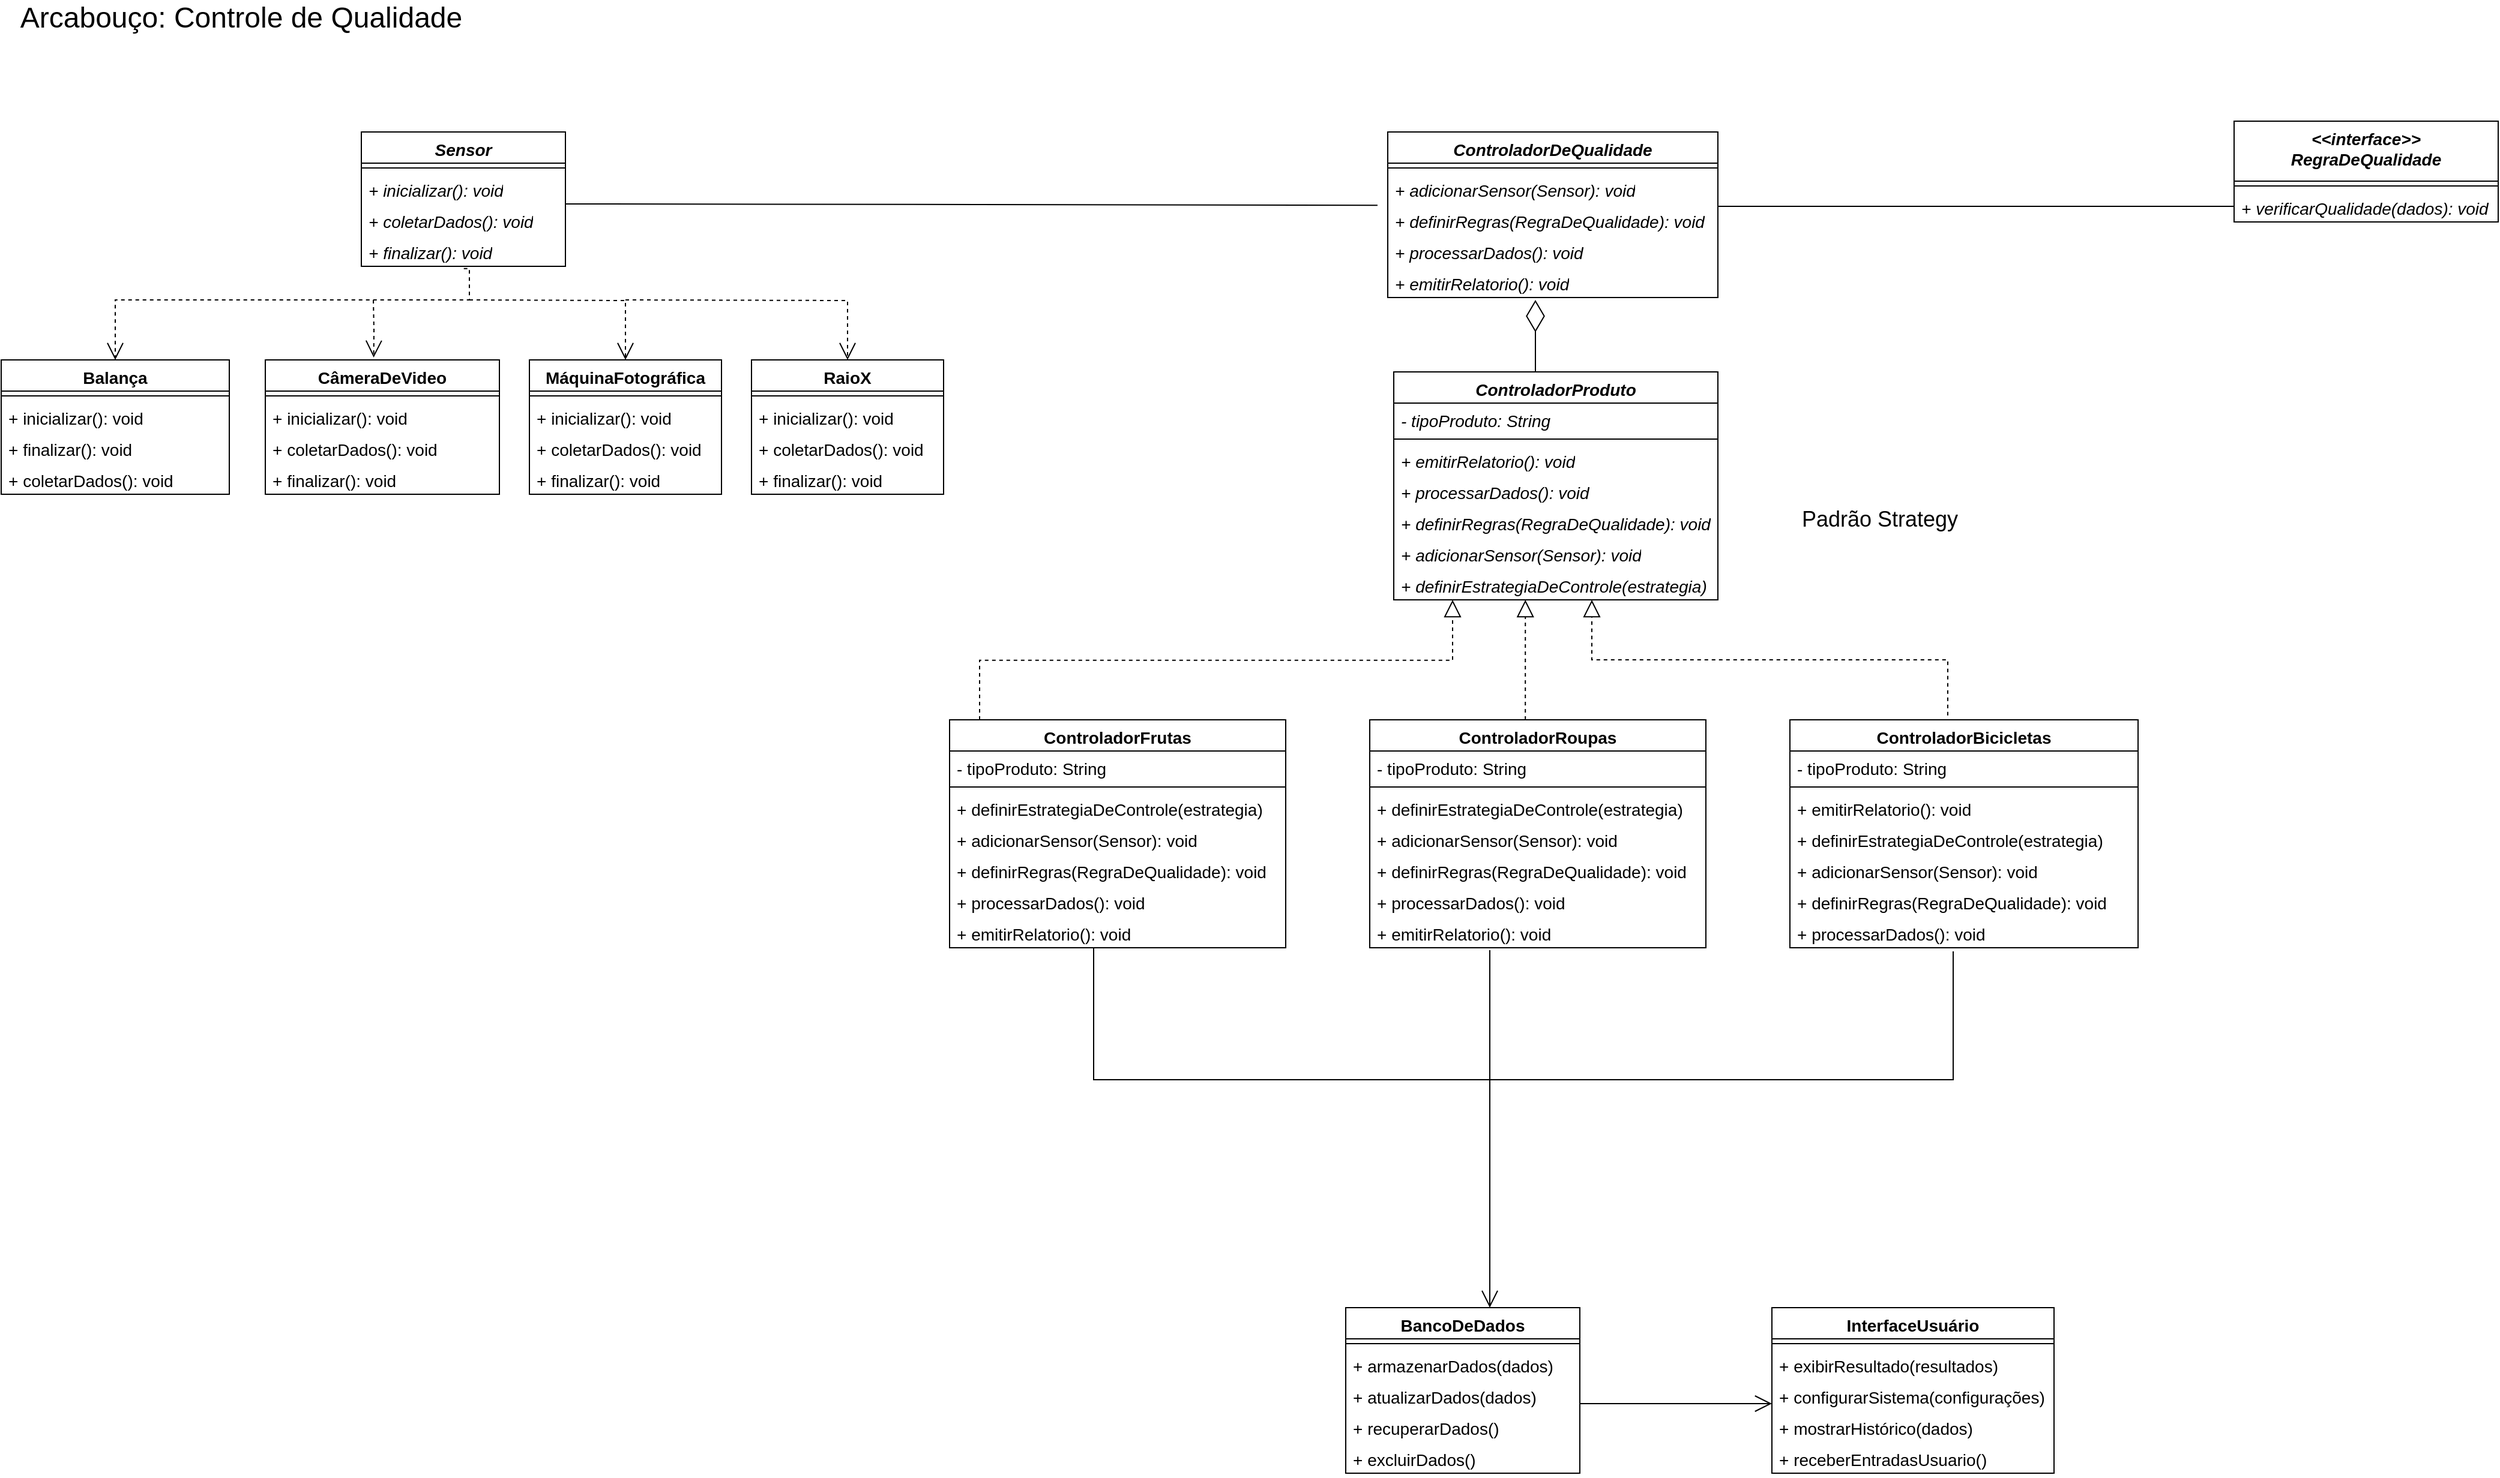 <mxfile version="22.1.9" type="github">
  <diagram name="Page-1" id="GB_4OeYxDUM6NTlbFD8Y">
    <mxGraphModel dx="4198" dy="2644" grid="1" gridSize="10" guides="1" tooltips="1" connect="1" arrows="1" fold="1" page="1" pageScale="1" pageWidth="850" pageHeight="1100" math="0" shadow="0">
      <root>
        <mxCell id="0" />
        <mxCell id="1" parent="0" />
        <mxCell id="6We_kyT9qWEWSvFF-9-q-4" value="&lt;font style=&quot;font-size: 14px;&quot;&gt;Balança&lt;/font&gt;" style="swimlane;fontStyle=1;align=center;verticalAlign=top;childLayout=stackLayout;horizontal=1;startSize=26;horizontalStack=0;resizeParent=1;resizeParentMax=0;resizeLast=0;collapsible=1;marginBottom=0;whiteSpace=wrap;html=1;" parent="1" vertex="1">
          <mxGeometry x="-60" y="10" width="190" height="112" as="geometry" />
        </mxCell>
        <mxCell id="6We_kyT9qWEWSvFF-9-q-6" value="" style="line;strokeWidth=1;fillColor=none;align=left;verticalAlign=middle;spacingTop=-1;spacingLeft=3;spacingRight=3;rotatable=0;labelPosition=right;points=[];portConstraint=eastwest;strokeColor=inherit;" parent="6We_kyT9qWEWSvFF-9-q-4" vertex="1">
          <mxGeometry y="26" width="190" height="8" as="geometry" />
        </mxCell>
        <mxCell id="q4IPxEvm5e1y_BdzbNts-47" value="&lt;span style=&quot;font-style: normal;&quot;&gt;&lt;font style=&quot;font-size: 14px;&quot;&gt;+ inicializar(): void&lt;/font&gt;&lt;/span&gt;" style="text;strokeColor=none;fillColor=none;align=left;verticalAlign=top;spacingLeft=4;spacingRight=4;overflow=hidden;rotatable=0;points=[[0,0.5],[1,0.5]];portConstraint=eastwest;whiteSpace=wrap;html=1;fontStyle=2" vertex="1" parent="6We_kyT9qWEWSvFF-9-q-4">
          <mxGeometry y="34" width="190" height="26" as="geometry" />
        </mxCell>
        <mxCell id="q4IPxEvm5e1y_BdzbNts-49" value="&lt;span style=&quot;font-style: normal;&quot;&gt;&lt;font style=&quot;font-size: 14px;&quot;&gt;+ finalizar(): void&lt;/font&gt;&lt;/span&gt;" style="text;strokeColor=none;fillColor=none;align=left;verticalAlign=top;spacingLeft=4;spacingRight=4;overflow=hidden;rotatable=0;points=[[0,0.5],[1,0.5]];portConstraint=eastwest;whiteSpace=wrap;html=1;fontStyle=2" vertex="1" parent="6We_kyT9qWEWSvFF-9-q-4">
          <mxGeometry y="60" width="190" height="26" as="geometry" />
        </mxCell>
        <mxCell id="q4IPxEvm5e1y_BdzbNts-48" value="&lt;span style=&quot;font-style: normal;&quot;&gt;&lt;font style=&quot;font-size: 14px;&quot;&gt;+ coletarDados(): void&lt;/font&gt;&lt;/span&gt;" style="text;strokeColor=none;fillColor=none;align=left;verticalAlign=top;spacingLeft=4;spacingRight=4;overflow=hidden;rotatable=0;points=[[0,0.5],[1,0.5]];portConstraint=eastwest;whiteSpace=wrap;html=1;fontStyle=2" vertex="1" parent="6We_kyT9qWEWSvFF-9-q-4">
          <mxGeometry y="86" width="190" height="26" as="geometry" />
        </mxCell>
        <mxCell id="6We_kyT9qWEWSvFF-9-q-8" value="&lt;font style=&quot;font-size: 14px;&quot;&gt;CâmeraDeVideo&lt;/font&gt;" style="swimlane;fontStyle=1;align=center;verticalAlign=top;childLayout=stackLayout;horizontal=1;startSize=26;horizontalStack=0;resizeParent=1;resizeParentMax=0;resizeLast=0;collapsible=1;marginBottom=0;whiteSpace=wrap;html=1;" parent="1" vertex="1">
          <mxGeometry x="160" y="10" width="195" height="112" as="geometry">
            <mxRectangle x="160" y="10" width="150" height="30" as="alternateBounds" />
          </mxGeometry>
        </mxCell>
        <mxCell id="6We_kyT9qWEWSvFF-9-q-10" value="" style="line;strokeWidth=1;fillColor=none;align=left;verticalAlign=middle;spacingTop=-1;spacingLeft=3;spacingRight=3;rotatable=0;labelPosition=right;points=[];portConstraint=eastwest;strokeColor=inherit;" parent="6We_kyT9qWEWSvFF-9-q-8" vertex="1">
          <mxGeometry y="26" width="195" height="8" as="geometry" />
        </mxCell>
        <mxCell id="q4IPxEvm5e1y_BdzbNts-50" value="&lt;span style=&quot;font-style: normal;&quot;&gt;&lt;font style=&quot;font-size: 14px;&quot;&gt;+ inicializar(): void&lt;/font&gt;&lt;/span&gt;" style="text;strokeColor=none;fillColor=none;align=left;verticalAlign=top;spacingLeft=4;spacingRight=4;overflow=hidden;rotatable=0;points=[[0,0.5],[1,0.5]];portConstraint=eastwest;whiteSpace=wrap;html=1;fontStyle=2" vertex="1" parent="6We_kyT9qWEWSvFF-9-q-8">
          <mxGeometry y="34" width="195" height="26" as="geometry" />
        </mxCell>
        <mxCell id="q4IPxEvm5e1y_BdzbNts-52" value="&lt;span style=&quot;font-style: normal;&quot;&gt;&lt;font style=&quot;font-size: 14px;&quot;&gt;+ coletarDados(): void&lt;/font&gt;&lt;/span&gt;" style="text;strokeColor=none;fillColor=none;align=left;verticalAlign=top;spacingLeft=4;spacingRight=4;overflow=hidden;rotatable=0;points=[[0,0.5],[1,0.5]];portConstraint=eastwest;whiteSpace=wrap;html=1;fontStyle=2" vertex="1" parent="6We_kyT9qWEWSvFF-9-q-8">
          <mxGeometry y="60" width="195" height="26" as="geometry" />
        </mxCell>
        <mxCell id="q4IPxEvm5e1y_BdzbNts-51" value="&lt;span style=&quot;font-style: normal;&quot;&gt;&lt;font style=&quot;font-size: 14px;&quot;&gt;+ finalizar(): void&lt;/font&gt;&lt;/span&gt;" style="text;strokeColor=none;fillColor=none;align=left;verticalAlign=top;spacingLeft=4;spacingRight=4;overflow=hidden;rotatable=0;points=[[0,0.5],[1,0.5]];portConstraint=eastwest;whiteSpace=wrap;html=1;fontStyle=2" vertex="1" parent="6We_kyT9qWEWSvFF-9-q-8">
          <mxGeometry y="86" width="195" height="26" as="geometry" />
        </mxCell>
        <mxCell id="6We_kyT9qWEWSvFF-9-q-12" value="&lt;font style=&quot;font-size: 14px;&quot;&gt;MáquinaFotográfica&lt;/font&gt;" style="swimlane;fontStyle=1;align=center;verticalAlign=top;childLayout=stackLayout;horizontal=1;startSize=26;horizontalStack=0;resizeParent=1;resizeParentMax=0;resizeLast=0;collapsible=1;marginBottom=0;whiteSpace=wrap;html=1;" parent="1" vertex="1">
          <mxGeometry x="380" y="10" width="160" height="112" as="geometry" />
        </mxCell>
        <mxCell id="6We_kyT9qWEWSvFF-9-q-14" value="" style="line;strokeWidth=1;fillColor=none;align=left;verticalAlign=middle;spacingTop=-1;spacingLeft=3;spacingRight=3;rotatable=0;labelPosition=right;points=[];portConstraint=eastwest;strokeColor=inherit;" parent="6We_kyT9qWEWSvFF-9-q-12" vertex="1">
          <mxGeometry y="26" width="160" height="8" as="geometry" />
        </mxCell>
        <mxCell id="q4IPxEvm5e1y_BdzbNts-53" value="&lt;span style=&quot;font-style: normal;&quot;&gt;&lt;font style=&quot;font-size: 14px;&quot;&gt;+ inicializar(): void&lt;/font&gt;&lt;/span&gt;" style="text;strokeColor=none;fillColor=none;align=left;verticalAlign=top;spacingLeft=4;spacingRight=4;overflow=hidden;rotatable=0;points=[[0,0.5],[1,0.5]];portConstraint=eastwest;whiteSpace=wrap;html=1;fontStyle=2" vertex="1" parent="6We_kyT9qWEWSvFF-9-q-12">
          <mxGeometry y="34" width="160" height="26" as="geometry" />
        </mxCell>
        <mxCell id="q4IPxEvm5e1y_BdzbNts-55" value="&lt;span style=&quot;font-style: normal;&quot;&gt;&lt;font style=&quot;font-size: 14px;&quot;&gt;+ coletarDados(): void&lt;/font&gt;&lt;/span&gt;" style="text;strokeColor=none;fillColor=none;align=left;verticalAlign=top;spacingLeft=4;spacingRight=4;overflow=hidden;rotatable=0;points=[[0,0.5],[1,0.5]];portConstraint=eastwest;whiteSpace=wrap;html=1;fontStyle=2" vertex="1" parent="6We_kyT9qWEWSvFF-9-q-12">
          <mxGeometry y="60" width="160" height="26" as="geometry" />
        </mxCell>
        <mxCell id="q4IPxEvm5e1y_BdzbNts-54" value="&lt;span style=&quot;font-style: normal;&quot;&gt;&lt;font style=&quot;font-size: 14px;&quot;&gt;+ finalizar(): void&lt;/font&gt;&lt;/span&gt;" style="text;strokeColor=none;fillColor=none;align=left;verticalAlign=top;spacingLeft=4;spacingRight=4;overflow=hidden;rotatable=0;points=[[0,0.5],[1,0.5]];portConstraint=eastwest;whiteSpace=wrap;html=1;fontStyle=2" vertex="1" parent="6We_kyT9qWEWSvFF-9-q-12">
          <mxGeometry y="86" width="160" height="26" as="geometry" />
        </mxCell>
        <mxCell id="6We_kyT9qWEWSvFF-9-q-16" value="&lt;font style=&quot;font-size: 14px;&quot;&gt;RaioX&lt;/font&gt;" style="swimlane;fontStyle=1;align=center;verticalAlign=top;childLayout=stackLayout;horizontal=1;startSize=26;horizontalStack=0;resizeParent=1;resizeParentMax=0;resizeLast=0;collapsible=1;marginBottom=0;whiteSpace=wrap;html=1;" parent="1" vertex="1">
          <mxGeometry x="565" y="10" width="160" height="112" as="geometry" />
        </mxCell>
        <mxCell id="6We_kyT9qWEWSvFF-9-q-18" value="" style="line;strokeWidth=1;fillColor=none;align=left;verticalAlign=middle;spacingTop=-1;spacingLeft=3;spacingRight=3;rotatable=0;labelPosition=right;points=[];portConstraint=eastwest;strokeColor=inherit;" parent="6We_kyT9qWEWSvFF-9-q-16" vertex="1">
          <mxGeometry y="26" width="160" height="8" as="geometry" />
        </mxCell>
        <mxCell id="q4IPxEvm5e1y_BdzbNts-59" value="&lt;span style=&quot;font-style: normal;&quot;&gt;&lt;font style=&quot;font-size: 14px;&quot;&gt;+ inicializar(): void&lt;/font&gt;&lt;/span&gt;" style="text;strokeColor=none;fillColor=none;align=left;verticalAlign=top;spacingLeft=4;spacingRight=4;overflow=hidden;rotatable=0;points=[[0,0.5],[1,0.5]];portConstraint=eastwest;whiteSpace=wrap;html=1;fontStyle=2" vertex="1" parent="6We_kyT9qWEWSvFF-9-q-16">
          <mxGeometry y="34" width="160" height="26" as="geometry" />
        </mxCell>
        <mxCell id="q4IPxEvm5e1y_BdzbNts-61" value="&lt;span style=&quot;font-style: normal;&quot;&gt;&lt;font style=&quot;font-size: 14px;&quot;&gt;+ coletarDados(): void&lt;/font&gt;&lt;/span&gt;" style="text;strokeColor=none;fillColor=none;align=left;verticalAlign=top;spacingLeft=4;spacingRight=4;overflow=hidden;rotatable=0;points=[[0,0.5],[1,0.5]];portConstraint=eastwest;whiteSpace=wrap;html=1;fontStyle=2" vertex="1" parent="6We_kyT9qWEWSvFF-9-q-16">
          <mxGeometry y="60" width="160" height="26" as="geometry" />
        </mxCell>
        <mxCell id="q4IPxEvm5e1y_BdzbNts-60" value="&lt;span style=&quot;font-style: normal;&quot;&gt;&lt;font style=&quot;font-size: 14px;&quot;&gt;+ finalizar(): void&lt;/font&gt;&lt;/span&gt;" style="text;strokeColor=none;fillColor=none;align=left;verticalAlign=top;spacingLeft=4;spacingRight=4;overflow=hidden;rotatable=0;points=[[0,0.5],[1,0.5]];portConstraint=eastwest;whiteSpace=wrap;html=1;fontStyle=2" vertex="1" parent="6We_kyT9qWEWSvFF-9-q-16">
          <mxGeometry y="86" width="160" height="26" as="geometry" />
        </mxCell>
        <mxCell id="6We_kyT9qWEWSvFF-9-q-20" value="&lt;font style=&quot;font-size: 14px;&quot;&gt;ControladorFrutas&lt;/font&gt;" style="swimlane;fontStyle=1;align=center;verticalAlign=top;childLayout=stackLayout;horizontal=1;startSize=26;horizontalStack=0;resizeParent=1;resizeParentMax=0;resizeLast=0;collapsible=1;marginBottom=0;whiteSpace=wrap;html=1;" parent="1" vertex="1">
          <mxGeometry x="730" y="310" width="280" height="190" as="geometry" />
        </mxCell>
        <mxCell id="q4IPxEvm5e1y_BdzbNts-28" value="&lt;font style=&quot;font-size: 14px;&quot;&gt;- tipoProduto: String&lt;/font&gt;" style="text;strokeColor=none;fillColor=none;align=left;verticalAlign=top;spacingLeft=4;spacingRight=4;overflow=hidden;rotatable=0;points=[[0,0.5],[1,0.5]];portConstraint=eastwest;whiteSpace=wrap;html=1;" vertex="1" parent="6We_kyT9qWEWSvFF-9-q-20">
          <mxGeometry y="26" width="280" height="26" as="geometry" />
        </mxCell>
        <mxCell id="6We_kyT9qWEWSvFF-9-q-22" value="" style="line;strokeWidth=1;fillColor=none;align=left;verticalAlign=middle;spacingTop=-1;spacingLeft=3;spacingRight=3;rotatable=0;labelPosition=right;points=[];portConstraint=eastwest;strokeColor=inherit;" parent="6We_kyT9qWEWSvFF-9-q-20" vertex="1">
          <mxGeometry y="52" width="280" height="8" as="geometry" />
        </mxCell>
        <mxCell id="q4IPxEvm5e1y_BdzbNts-82" value="&lt;font style=&quot;font-size: 14px;&quot;&gt;+ definirEstrategiaDeControle(estrategia)&lt;/font&gt;" style="text;strokeColor=none;fillColor=none;align=left;verticalAlign=top;spacingLeft=4;spacingRight=4;overflow=hidden;rotatable=0;points=[[0,0.5],[1,0.5]];portConstraint=eastwest;whiteSpace=wrap;html=1;" vertex="1" parent="6We_kyT9qWEWSvFF-9-q-20">
          <mxGeometry y="60" width="280" height="26" as="geometry" />
        </mxCell>
        <mxCell id="q4IPxEvm5e1y_BdzbNts-81" value="&lt;font style=&quot;font-size: 14px;&quot;&gt;+ adicionarSensor(Sensor): void&lt;/font&gt;" style="text;strokeColor=none;fillColor=none;align=left;verticalAlign=top;spacingLeft=4;spacingRight=4;overflow=hidden;rotatable=0;points=[[0,0.5],[1,0.5]];portConstraint=eastwest;whiteSpace=wrap;html=1;" vertex="1" parent="6We_kyT9qWEWSvFF-9-q-20">
          <mxGeometry y="86" width="280" height="26" as="geometry" />
        </mxCell>
        <mxCell id="q4IPxEvm5e1y_BdzbNts-80" value="&lt;font style=&quot;font-size: 14px;&quot;&gt;+ definirRegras(RegraDeQualidade): void&lt;/font&gt;" style="text;strokeColor=none;fillColor=none;align=left;verticalAlign=top;spacingLeft=4;spacingRight=4;overflow=hidden;rotatable=0;points=[[0,0.5],[1,0.5]];portConstraint=eastwest;whiteSpace=wrap;html=1;" vertex="1" parent="6We_kyT9qWEWSvFF-9-q-20">
          <mxGeometry y="112" width="280" height="26" as="geometry" />
        </mxCell>
        <mxCell id="q4IPxEvm5e1y_BdzbNts-79" value="&lt;font style=&quot;font-size: 14px;&quot;&gt;+ processarDados(): void&lt;/font&gt;" style="text;strokeColor=none;fillColor=none;align=left;verticalAlign=top;spacingLeft=4;spacingRight=4;overflow=hidden;rotatable=0;points=[[0,0.5],[1,0.5]];portConstraint=eastwest;whiteSpace=wrap;html=1;" vertex="1" parent="6We_kyT9qWEWSvFF-9-q-20">
          <mxGeometry y="138" width="280" height="26" as="geometry" />
        </mxCell>
        <mxCell id="q4IPxEvm5e1y_BdzbNts-78" value="&lt;font style=&quot;font-size: 14px;&quot;&gt;+ emitirRelatorio(): void&lt;/font&gt;" style="text;strokeColor=none;fillColor=none;align=left;verticalAlign=top;spacingLeft=4;spacingRight=4;overflow=hidden;rotatable=0;points=[[0,0.5],[1,0.5]];portConstraint=eastwest;whiteSpace=wrap;html=1;" vertex="1" parent="6We_kyT9qWEWSvFF-9-q-20">
          <mxGeometry y="164" width="280" height="26" as="geometry" />
        </mxCell>
        <mxCell id="6We_kyT9qWEWSvFF-9-q-24" value="&lt;font style=&quot;font-size: 14px;&quot;&gt;ControladorRoupas&lt;/font&gt;" style="swimlane;fontStyle=1;align=center;verticalAlign=top;childLayout=stackLayout;horizontal=1;startSize=26;horizontalStack=0;resizeParent=1;resizeParentMax=0;resizeLast=0;collapsible=1;marginBottom=0;whiteSpace=wrap;html=1;" parent="1" vertex="1">
          <mxGeometry x="1080" y="310" width="280" height="190" as="geometry" />
        </mxCell>
        <mxCell id="q4IPxEvm5e1y_BdzbNts-29" value="&lt;font style=&quot;font-size: 14px;&quot;&gt;- tipoProduto: String&lt;/font&gt;" style="text;strokeColor=none;fillColor=none;align=left;verticalAlign=top;spacingLeft=4;spacingRight=4;overflow=hidden;rotatable=0;points=[[0,0.5],[1,0.5]];portConstraint=eastwest;whiteSpace=wrap;html=1;" vertex="1" parent="6We_kyT9qWEWSvFF-9-q-24">
          <mxGeometry y="26" width="280" height="26" as="geometry" />
        </mxCell>
        <mxCell id="6We_kyT9qWEWSvFF-9-q-26" value="" style="line;strokeWidth=1;fillColor=none;align=left;verticalAlign=middle;spacingTop=-1;spacingLeft=3;spacingRight=3;rotatable=0;labelPosition=right;points=[];portConstraint=eastwest;strokeColor=inherit;" parent="6We_kyT9qWEWSvFF-9-q-24" vertex="1">
          <mxGeometry y="52" width="280" height="8" as="geometry" />
        </mxCell>
        <mxCell id="q4IPxEvm5e1y_BdzbNts-87" value="&lt;font style=&quot;font-size: 14px;&quot;&gt;+ definirEstrategiaDeControle(estrategia)&lt;/font&gt;" style="text;strokeColor=none;fillColor=none;align=left;verticalAlign=top;spacingLeft=4;spacingRight=4;overflow=hidden;rotatable=0;points=[[0,0.5],[1,0.5]];portConstraint=eastwest;whiteSpace=wrap;html=1;" vertex="1" parent="6We_kyT9qWEWSvFF-9-q-24">
          <mxGeometry y="60" width="280" height="26" as="geometry" />
        </mxCell>
        <mxCell id="q4IPxEvm5e1y_BdzbNts-86" value="&lt;font style=&quot;font-size: 14px;&quot;&gt;+ adicionarSensor(Sensor): void&lt;/font&gt;" style="text;strokeColor=none;fillColor=none;align=left;verticalAlign=top;spacingLeft=4;spacingRight=4;overflow=hidden;rotatable=0;points=[[0,0.5],[1,0.5]];portConstraint=eastwest;whiteSpace=wrap;html=1;" vertex="1" parent="6We_kyT9qWEWSvFF-9-q-24">
          <mxGeometry y="86" width="280" height="26" as="geometry" />
        </mxCell>
        <mxCell id="q4IPxEvm5e1y_BdzbNts-85" value="&lt;font style=&quot;font-size: 14px;&quot;&gt;+ definirRegras(RegraDeQualidade): void&lt;/font&gt;" style="text;strokeColor=none;fillColor=none;align=left;verticalAlign=top;spacingLeft=4;spacingRight=4;overflow=hidden;rotatable=0;points=[[0,0.5],[1,0.5]];portConstraint=eastwest;whiteSpace=wrap;html=1;" vertex="1" parent="6We_kyT9qWEWSvFF-9-q-24">
          <mxGeometry y="112" width="280" height="26" as="geometry" />
        </mxCell>
        <mxCell id="q4IPxEvm5e1y_BdzbNts-84" value="&lt;font style=&quot;font-size: 14px;&quot;&gt;+ processarDados(): void&lt;/font&gt;" style="text;strokeColor=none;fillColor=none;align=left;verticalAlign=top;spacingLeft=4;spacingRight=4;overflow=hidden;rotatable=0;points=[[0,0.5],[1,0.5]];portConstraint=eastwest;whiteSpace=wrap;html=1;" vertex="1" parent="6We_kyT9qWEWSvFF-9-q-24">
          <mxGeometry y="138" width="280" height="26" as="geometry" />
        </mxCell>
        <mxCell id="q4IPxEvm5e1y_BdzbNts-83" value="&lt;font style=&quot;font-size: 14px;&quot;&gt;+ emitirRelatorio(): void&lt;/font&gt;" style="text;strokeColor=none;fillColor=none;align=left;verticalAlign=top;spacingLeft=4;spacingRight=4;overflow=hidden;rotatable=0;points=[[0,0.5],[1,0.5]];portConstraint=eastwest;whiteSpace=wrap;html=1;" vertex="1" parent="6We_kyT9qWEWSvFF-9-q-24">
          <mxGeometry y="164" width="280" height="26" as="geometry" />
        </mxCell>
        <mxCell id="6We_kyT9qWEWSvFF-9-q-28" value="&lt;font style=&quot;font-size: 14px;&quot;&gt;ControladorBicicletas&lt;/font&gt;" style="swimlane;fontStyle=1;align=center;verticalAlign=top;childLayout=stackLayout;horizontal=1;startSize=26;horizontalStack=0;resizeParent=1;resizeParentMax=0;resizeLast=0;collapsible=1;marginBottom=0;whiteSpace=wrap;html=1;" parent="1" vertex="1">
          <mxGeometry x="1430" y="310" width="290" height="190" as="geometry" />
        </mxCell>
        <mxCell id="q4IPxEvm5e1y_BdzbNts-30" value="&lt;font style=&quot;font-size: 14px;&quot;&gt;- tipoProduto: String&lt;/font&gt;" style="text;strokeColor=none;fillColor=none;align=left;verticalAlign=top;spacingLeft=4;spacingRight=4;overflow=hidden;rotatable=0;points=[[0,0.5],[1,0.5]];portConstraint=eastwest;whiteSpace=wrap;html=1;" vertex="1" parent="6We_kyT9qWEWSvFF-9-q-28">
          <mxGeometry y="26" width="290" height="26" as="geometry" />
        </mxCell>
        <mxCell id="6We_kyT9qWEWSvFF-9-q-30" value="" style="line;strokeWidth=1;fillColor=none;align=left;verticalAlign=middle;spacingTop=-1;spacingLeft=3;spacingRight=3;rotatable=0;labelPosition=right;points=[];portConstraint=eastwest;strokeColor=inherit;" parent="6We_kyT9qWEWSvFF-9-q-28" vertex="1">
          <mxGeometry y="52" width="290" height="8" as="geometry" />
        </mxCell>
        <mxCell id="q4IPxEvm5e1y_BdzbNts-88" value="&lt;font style=&quot;font-size: 14px;&quot;&gt;+ emitirRelatorio(): void&lt;/font&gt;" style="text;strokeColor=none;fillColor=none;align=left;verticalAlign=top;spacingLeft=4;spacingRight=4;overflow=hidden;rotatable=0;points=[[0,0.5],[1,0.5]];portConstraint=eastwest;whiteSpace=wrap;html=1;" vertex="1" parent="6We_kyT9qWEWSvFF-9-q-28">
          <mxGeometry y="60" width="290" height="26" as="geometry" />
        </mxCell>
        <mxCell id="q4IPxEvm5e1y_BdzbNts-92" value="&lt;font style=&quot;font-size: 14px;&quot;&gt;+ definirEstrategiaDeControle(estrategia)&lt;/font&gt;" style="text;strokeColor=none;fillColor=none;align=left;verticalAlign=top;spacingLeft=4;spacingRight=4;overflow=hidden;rotatable=0;points=[[0,0.5],[1,0.5]];portConstraint=eastwest;whiteSpace=wrap;html=1;" vertex="1" parent="6We_kyT9qWEWSvFF-9-q-28">
          <mxGeometry y="86" width="290" height="26" as="geometry" />
        </mxCell>
        <mxCell id="q4IPxEvm5e1y_BdzbNts-91" value="&lt;font style=&quot;font-size: 14px;&quot;&gt;+ adicionarSensor(Sensor): void&lt;/font&gt;" style="text;strokeColor=none;fillColor=none;align=left;verticalAlign=top;spacingLeft=4;spacingRight=4;overflow=hidden;rotatable=0;points=[[0,0.5],[1,0.5]];portConstraint=eastwest;whiteSpace=wrap;html=1;" vertex="1" parent="6We_kyT9qWEWSvFF-9-q-28">
          <mxGeometry y="112" width="290" height="26" as="geometry" />
        </mxCell>
        <mxCell id="q4IPxEvm5e1y_BdzbNts-90" value="&lt;font style=&quot;font-size: 14px;&quot;&gt;+ definirRegras(RegraDeQualidade): void&lt;/font&gt;" style="text;strokeColor=none;fillColor=none;align=left;verticalAlign=top;spacingLeft=4;spacingRight=4;overflow=hidden;rotatable=0;points=[[0,0.5],[1,0.5]];portConstraint=eastwest;whiteSpace=wrap;html=1;" vertex="1" parent="6We_kyT9qWEWSvFF-9-q-28">
          <mxGeometry y="138" width="290" height="26" as="geometry" />
        </mxCell>
        <mxCell id="q4IPxEvm5e1y_BdzbNts-89" value="&lt;font style=&quot;font-size: 14px;&quot;&gt;+ processarDados(): void&lt;/font&gt;" style="text;strokeColor=none;fillColor=none;align=left;verticalAlign=top;spacingLeft=4;spacingRight=4;overflow=hidden;rotatable=0;points=[[0,0.5],[1,0.5]];portConstraint=eastwest;whiteSpace=wrap;html=1;" vertex="1" parent="6We_kyT9qWEWSvFF-9-q-28">
          <mxGeometry y="164" width="290" height="26" as="geometry" />
        </mxCell>
        <mxCell id="q4IPxEvm5e1y_BdzbNts-1" value="&lt;i&gt;&lt;font style=&quot;font-size: 14px;&quot;&gt;ControladorProduto&lt;/font&gt;&lt;/i&gt;" style="swimlane;fontStyle=1;align=center;verticalAlign=top;childLayout=stackLayout;horizontal=1;startSize=26;horizontalStack=0;resizeParent=1;resizeParentMax=0;resizeLast=0;collapsible=1;marginBottom=0;whiteSpace=wrap;html=1;" vertex="1" parent="1">
          <mxGeometry x="1100" y="20" width="270" height="190" as="geometry" />
        </mxCell>
        <mxCell id="q4IPxEvm5e1y_BdzbNts-77" value="&lt;i&gt;&lt;font style=&quot;font-size: 14px;&quot;&gt;- tipoProduto: String&lt;/font&gt;&lt;/i&gt;" style="text;strokeColor=none;fillColor=none;align=left;verticalAlign=top;spacingLeft=4;spacingRight=4;overflow=hidden;rotatable=0;points=[[0,0.5],[1,0.5]];portConstraint=eastwest;whiteSpace=wrap;html=1;" vertex="1" parent="q4IPxEvm5e1y_BdzbNts-1">
          <mxGeometry y="26" width="270" height="26" as="geometry" />
        </mxCell>
        <mxCell id="q4IPxEvm5e1y_BdzbNts-3" value="" style="line;strokeWidth=1;fillColor=none;align=left;verticalAlign=middle;spacingTop=-1;spacingLeft=3;spacingRight=3;rotatable=0;labelPosition=right;points=[];portConstraint=eastwest;strokeColor=inherit;" vertex="1" parent="q4IPxEvm5e1y_BdzbNts-1">
          <mxGeometry y="52" width="270" height="8" as="geometry" />
        </mxCell>
        <mxCell id="q4IPxEvm5e1y_BdzbNts-76" value="&lt;i&gt;&lt;font style=&quot;font-size: 14px;&quot;&gt;+ emitirRelatorio(): void&lt;/font&gt;&lt;/i&gt;" style="text;strokeColor=none;fillColor=none;align=left;verticalAlign=top;spacingLeft=4;spacingRight=4;overflow=hidden;rotatable=0;points=[[0,0.5],[1,0.5]];portConstraint=eastwest;whiteSpace=wrap;html=1;" vertex="1" parent="q4IPxEvm5e1y_BdzbNts-1">
          <mxGeometry y="60" width="270" height="26" as="geometry" />
        </mxCell>
        <mxCell id="q4IPxEvm5e1y_BdzbNts-75" value="&lt;i&gt;&lt;font style=&quot;font-size: 14px;&quot;&gt;+ processarDados(): void&lt;/font&gt;&lt;/i&gt;" style="text;strokeColor=none;fillColor=none;align=left;verticalAlign=top;spacingLeft=4;spacingRight=4;overflow=hidden;rotatable=0;points=[[0,0.5],[1,0.5]];portConstraint=eastwest;whiteSpace=wrap;html=1;" vertex="1" parent="q4IPxEvm5e1y_BdzbNts-1">
          <mxGeometry y="86" width="270" height="26" as="geometry" />
        </mxCell>
        <mxCell id="q4IPxEvm5e1y_BdzbNts-74" value="&lt;i&gt;&lt;font style=&quot;font-size: 14px;&quot;&gt;+ definirRegras(RegraDeQualidade): void&lt;/font&gt;&lt;/i&gt;" style="text;strokeColor=none;fillColor=none;align=left;verticalAlign=top;spacingLeft=4;spacingRight=4;overflow=hidden;rotatable=0;points=[[0,0.5],[1,0.5]];portConstraint=eastwest;whiteSpace=wrap;html=1;" vertex="1" parent="q4IPxEvm5e1y_BdzbNts-1">
          <mxGeometry y="112" width="270" height="26" as="geometry" />
        </mxCell>
        <mxCell id="q4IPxEvm5e1y_BdzbNts-73" value="&lt;i&gt;&lt;font style=&quot;font-size: 14px;&quot;&gt;+ adicionarSensor(Sensor): void&lt;/font&gt;&lt;/i&gt;" style="text;strokeColor=none;fillColor=none;align=left;verticalAlign=top;spacingLeft=4;spacingRight=4;overflow=hidden;rotatable=0;points=[[0,0.5],[1,0.5]];portConstraint=eastwest;whiteSpace=wrap;html=1;" vertex="1" parent="q4IPxEvm5e1y_BdzbNts-1">
          <mxGeometry y="138" width="270" height="26" as="geometry" />
        </mxCell>
        <mxCell id="q4IPxEvm5e1y_BdzbNts-4" value="&lt;i&gt;&lt;font style=&quot;font-size: 14px;&quot;&gt;+ definirEstrategiaDeControle(estrategia)&lt;/font&gt;&lt;/i&gt;" style="text;strokeColor=none;fillColor=none;align=left;verticalAlign=top;spacingLeft=4;spacingRight=4;overflow=hidden;rotatable=0;points=[[0,0.5],[1,0.5]];portConstraint=eastwest;whiteSpace=wrap;html=1;" vertex="1" parent="q4IPxEvm5e1y_BdzbNts-1">
          <mxGeometry y="164" width="270" height="26" as="geometry" />
        </mxCell>
        <mxCell id="q4IPxEvm5e1y_BdzbNts-5" value="&lt;font style=&quot;font-size: 14px;&quot;&gt;BancoDeDados&lt;/font&gt;" style="swimlane;fontStyle=1;align=center;verticalAlign=top;childLayout=stackLayout;horizontal=1;startSize=26;horizontalStack=0;resizeParent=1;resizeParentMax=0;resizeLast=0;collapsible=1;marginBottom=0;whiteSpace=wrap;html=1;" vertex="1" parent="1">
          <mxGeometry x="1060" y="800" width="195" height="138" as="geometry" />
        </mxCell>
        <mxCell id="q4IPxEvm5e1y_BdzbNts-7" value="" style="line;strokeWidth=1;fillColor=none;align=left;verticalAlign=middle;spacingTop=-1;spacingLeft=3;spacingRight=3;rotatable=0;labelPosition=right;points=[];portConstraint=eastwest;strokeColor=inherit;" vertex="1" parent="q4IPxEvm5e1y_BdzbNts-5">
          <mxGeometry y="26" width="195" height="8" as="geometry" />
        </mxCell>
        <mxCell id="q4IPxEvm5e1y_BdzbNts-8" value="&lt;font style=&quot;font-size: 14px;&quot;&gt;+ armazenarDados(dados)&lt;/font&gt;" style="text;strokeColor=none;fillColor=none;align=left;verticalAlign=top;spacingLeft=4;spacingRight=4;overflow=hidden;rotatable=0;points=[[0,0.5],[1,0.5]];portConstraint=eastwest;whiteSpace=wrap;html=1;" vertex="1" parent="q4IPxEvm5e1y_BdzbNts-5">
          <mxGeometry y="34" width="195" height="26" as="geometry" />
        </mxCell>
        <mxCell id="q4IPxEvm5e1y_BdzbNts-117" value="&lt;font style=&quot;font-size: 14px;&quot;&gt;+ atualizarDados(dados)&lt;/font&gt;" style="text;strokeColor=none;fillColor=none;align=left;verticalAlign=top;spacingLeft=4;spacingRight=4;overflow=hidden;rotatable=0;points=[[0,0.5],[1,0.5]];portConstraint=eastwest;whiteSpace=wrap;html=1;" vertex="1" parent="q4IPxEvm5e1y_BdzbNts-5">
          <mxGeometry y="60" width="195" height="26" as="geometry" />
        </mxCell>
        <mxCell id="q4IPxEvm5e1y_BdzbNts-115" value="&lt;font style=&quot;font-size: 14px;&quot;&gt;+ recuperarDados()&lt;/font&gt;" style="text;strokeColor=none;fillColor=none;align=left;verticalAlign=top;spacingLeft=4;spacingRight=4;overflow=hidden;rotatable=0;points=[[0,0.5],[1,0.5]];portConstraint=eastwest;whiteSpace=wrap;html=1;" vertex="1" parent="q4IPxEvm5e1y_BdzbNts-5">
          <mxGeometry y="86" width="195" height="26" as="geometry" />
        </mxCell>
        <mxCell id="q4IPxEvm5e1y_BdzbNts-118" value="&lt;font style=&quot;font-size: 14px;&quot;&gt;+ excluirDados()&lt;/font&gt;" style="text;strokeColor=none;fillColor=none;align=left;verticalAlign=top;spacingLeft=4;spacingRight=4;overflow=hidden;rotatable=0;points=[[0,0.5],[1,0.5]];portConstraint=eastwest;whiteSpace=wrap;html=1;" vertex="1" parent="q4IPxEvm5e1y_BdzbNts-5">
          <mxGeometry y="112" width="195" height="26" as="geometry" />
        </mxCell>
        <mxCell id="q4IPxEvm5e1y_BdzbNts-37" value="&lt;font style=&quot;font-size: 14px;&quot;&gt;InterfaceUsuário&lt;/font&gt;" style="swimlane;fontStyle=1;align=center;verticalAlign=top;childLayout=stackLayout;horizontal=1;startSize=26;horizontalStack=0;resizeParent=1;resizeParentMax=0;resizeLast=0;collapsible=1;marginBottom=0;whiteSpace=wrap;html=1;" vertex="1" parent="1">
          <mxGeometry x="1415" y="800" width="235" height="138" as="geometry" />
        </mxCell>
        <mxCell id="q4IPxEvm5e1y_BdzbNts-39" value="" style="line;strokeWidth=1;fillColor=none;align=left;verticalAlign=middle;spacingTop=-1;spacingLeft=3;spacingRight=3;rotatable=0;labelPosition=right;points=[];portConstraint=eastwest;strokeColor=inherit;" vertex="1" parent="q4IPxEvm5e1y_BdzbNts-37">
          <mxGeometry y="26" width="235" height="8" as="geometry" />
        </mxCell>
        <mxCell id="q4IPxEvm5e1y_BdzbNts-40" value="&lt;font style=&quot;font-size: 14px;&quot;&gt;+ exibirResultado(resultados)&lt;/font&gt;" style="text;strokeColor=none;fillColor=none;align=left;verticalAlign=top;spacingLeft=4;spacingRight=4;overflow=hidden;rotatable=0;points=[[0,0.5],[1,0.5]];portConstraint=eastwest;whiteSpace=wrap;html=1;" vertex="1" parent="q4IPxEvm5e1y_BdzbNts-37">
          <mxGeometry y="34" width="235" height="26" as="geometry" />
        </mxCell>
        <mxCell id="q4IPxEvm5e1y_BdzbNts-116" value="&lt;font style=&quot;font-size: 14px;&quot;&gt;+ configurarSistema(configurações)&lt;/font&gt;" style="text;strokeColor=none;fillColor=none;align=left;verticalAlign=top;spacingLeft=4;spacingRight=4;overflow=hidden;rotatable=0;points=[[0,0.5],[1,0.5]];portConstraint=eastwest;whiteSpace=wrap;html=1;" vertex="1" parent="q4IPxEvm5e1y_BdzbNts-37">
          <mxGeometry y="60" width="235" height="26" as="geometry" />
        </mxCell>
        <mxCell id="q4IPxEvm5e1y_BdzbNts-119" value="&lt;font style=&quot;font-size: 14px;&quot;&gt;+ mostrarHistórico(dados)&lt;/font&gt;" style="text;strokeColor=none;fillColor=none;align=left;verticalAlign=top;spacingLeft=4;spacingRight=4;overflow=hidden;rotatable=0;points=[[0,0.5],[1,0.5]];portConstraint=eastwest;whiteSpace=wrap;html=1;" vertex="1" parent="q4IPxEvm5e1y_BdzbNts-37">
          <mxGeometry y="86" width="235" height="26" as="geometry" />
        </mxCell>
        <mxCell id="q4IPxEvm5e1y_BdzbNts-120" value="&lt;font style=&quot;font-size: 14px;&quot;&gt;+ receberEntradasUsuario()&lt;/font&gt;" style="text;strokeColor=none;fillColor=none;align=left;verticalAlign=top;spacingLeft=4;spacingRight=4;overflow=hidden;rotatable=0;points=[[0,0.5],[1,0.5]];portConstraint=eastwest;whiteSpace=wrap;html=1;" vertex="1" parent="q4IPxEvm5e1y_BdzbNts-37">
          <mxGeometry y="112" width="235" height="26" as="geometry" />
        </mxCell>
        <mxCell id="q4IPxEvm5e1y_BdzbNts-41" value="&lt;i&gt;&lt;font style=&quot;font-size: 14px;&quot;&gt;Sensor&lt;/font&gt;&lt;/i&gt;" style="swimlane;fontStyle=1;align=center;verticalAlign=top;childLayout=stackLayout;horizontal=1;startSize=26;horizontalStack=0;resizeParent=1;resizeParentMax=0;resizeLast=0;collapsible=1;marginBottom=0;whiteSpace=wrap;html=1;" vertex="1" parent="1">
          <mxGeometry x="240" y="-180" width="170" height="112" as="geometry" />
        </mxCell>
        <mxCell id="q4IPxEvm5e1y_BdzbNts-43" value="" style="line;strokeWidth=1;fillColor=none;align=left;verticalAlign=middle;spacingTop=-1;spacingLeft=3;spacingRight=3;rotatable=0;labelPosition=right;points=[];portConstraint=eastwest;strokeColor=inherit;" vertex="1" parent="q4IPxEvm5e1y_BdzbNts-41">
          <mxGeometry y="26" width="170" height="8" as="geometry" />
        </mxCell>
        <mxCell id="q4IPxEvm5e1y_BdzbNts-44" value="&lt;i&gt;&lt;font style=&quot;font-size: 14px;&quot;&gt;+ inicializar(): void&lt;/font&gt;&lt;/i&gt;" style="text;strokeColor=none;fillColor=none;align=left;verticalAlign=top;spacingLeft=4;spacingRight=4;overflow=hidden;rotatable=0;points=[[0,0.5],[1,0.5]];portConstraint=eastwest;whiteSpace=wrap;html=1;" vertex="1" parent="q4IPxEvm5e1y_BdzbNts-41">
          <mxGeometry y="34" width="170" height="26" as="geometry" />
        </mxCell>
        <mxCell id="q4IPxEvm5e1y_BdzbNts-45" value="&lt;i&gt;&lt;font style=&quot;font-size: 14px;&quot;&gt;+ coletarDados(): void&lt;/font&gt;&lt;/i&gt;" style="text;strokeColor=none;fillColor=none;align=left;verticalAlign=top;spacingLeft=4;spacingRight=4;overflow=hidden;rotatable=0;points=[[0,0.5],[1,0.5]];portConstraint=eastwest;whiteSpace=wrap;html=1;" vertex="1" parent="q4IPxEvm5e1y_BdzbNts-41">
          <mxGeometry y="60" width="170" height="26" as="geometry" />
        </mxCell>
        <mxCell id="q4IPxEvm5e1y_BdzbNts-46" value="&lt;i&gt;&lt;font style=&quot;font-size: 14px;&quot;&gt;+ finalizar(): void&lt;/font&gt;&lt;/i&gt;" style="text;strokeColor=none;fillColor=none;align=left;verticalAlign=top;spacingLeft=4;spacingRight=4;overflow=hidden;rotatable=0;points=[[0,0.5],[1,0.5]];portConstraint=eastwest;whiteSpace=wrap;html=1;" vertex="1" parent="q4IPxEvm5e1y_BdzbNts-41">
          <mxGeometry y="86" width="170" height="26" as="geometry" />
        </mxCell>
        <mxCell id="q4IPxEvm5e1y_BdzbNts-62" value="&lt;i&gt;&lt;font style=&quot;font-size: 14px;&quot;&gt;ControladorDeQualidade&lt;/font&gt;&lt;/i&gt;" style="swimlane;fontStyle=1;align=center;verticalAlign=top;childLayout=stackLayout;horizontal=1;startSize=26;horizontalStack=0;resizeParent=1;resizeParentMax=0;resizeLast=0;collapsible=1;marginBottom=0;whiteSpace=wrap;html=1;" vertex="1" parent="1">
          <mxGeometry x="1095" y="-180" width="275" height="138" as="geometry" />
        </mxCell>
        <mxCell id="q4IPxEvm5e1y_BdzbNts-64" value="" style="line;strokeWidth=1;fillColor=none;align=left;verticalAlign=middle;spacingTop=-1;spacingLeft=3;spacingRight=3;rotatable=0;labelPosition=right;points=[];portConstraint=eastwest;strokeColor=inherit;" vertex="1" parent="q4IPxEvm5e1y_BdzbNts-62">
          <mxGeometry y="26" width="275" height="8" as="geometry" />
        </mxCell>
        <mxCell id="q4IPxEvm5e1y_BdzbNts-65" value="&lt;i&gt;&lt;font style=&quot;font-size: 14px;&quot;&gt;+ adicionarSensor(Sensor): void&lt;/font&gt;&lt;/i&gt;" style="text;strokeColor=none;fillColor=none;align=left;verticalAlign=top;spacingLeft=4;spacingRight=4;overflow=hidden;rotatable=0;points=[[0,0.5],[1,0.5]];portConstraint=eastwest;whiteSpace=wrap;html=1;" vertex="1" parent="q4IPxEvm5e1y_BdzbNts-62">
          <mxGeometry y="34" width="275" height="26" as="geometry" />
        </mxCell>
        <mxCell id="q4IPxEvm5e1y_BdzbNts-66" value="&lt;i&gt;&lt;font style=&quot;font-size: 14px;&quot;&gt;+ definirRegras(RegraDeQualidade): void&lt;/font&gt;&lt;/i&gt;" style="text;strokeColor=none;fillColor=none;align=left;verticalAlign=top;spacingLeft=4;spacingRight=4;overflow=hidden;rotatable=0;points=[[0,0.5],[1,0.5]];portConstraint=eastwest;whiteSpace=wrap;html=1;" vertex="1" parent="q4IPxEvm5e1y_BdzbNts-62">
          <mxGeometry y="60" width="275" height="26" as="geometry" />
        </mxCell>
        <mxCell id="q4IPxEvm5e1y_BdzbNts-67" value="&lt;i&gt;&lt;font style=&quot;font-size: 14px;&quot;&gt;+ processarDados(): void&lt;/font&gt;&lt;/i&gt;" style="text;strokeColor=none;fillColor=none;align=left;verticalAlign=top;spacingLeft=4;spacingRight=4;overflow=hidden;rotatable=0;points=[[0,0.5],[1,0.5]];portConstraint=eastwest;whiteSpace=wrap;html=1;" vertex="1" parent="q4IPxEvm5e1y_BdzbNts-62">
          <mxGeometry y="86" width="275" height="26" as="geometry" />
        </mxCell>
        <mxCell id="q4IPxEvm5e1y_BdzbNts-68" value="&lt;i&gt;&lt;font style=&quot;font-size: 14px;&quot;&gt;+ emitirRelatorio(): void&lt;/font&gt;&lt;/i&gt;" style="text;strokeColor=none;fillColor=none;align=left;verticalAlign=top;spacingLeft=4;spacingRight=4;overflow=hidden;rotatable=0;points=[[0,0.5],[1,0.5]];portConstraint=eastwest;whiteSpace=wrap;html=1;" vertex="1" parent="q4IPxEvm5e1y_BdzbNts-62">
          <mxGeometry y="112" width="275" height="26" as="geometry" />
        </mxCell>
        <mxCell id="q4IPxEvm5e1y_BdzbNts-69" value="&lt;i&gt;&lt;font style=&quot;font-size: 14px;&quot;&gt;&amp;lt;&amp;lt;interface&amp;gt;&amp;gt;&lt;br&gt;&lt;/font&gt;&lt;font style=&quot;font-size: 14px;&quot;&gt;RegraDeQualidade&lt;/font&gt;&lt;/i&gt;" style="swimlane;fontStyle=1;align=center;verticalAlign=top;childLayout=stackLayout;horizontal=1;startSize=50;horizontalStack=0;resizeParent=1;resizeParentMax=0;resizeLast=0;collapsible=1;marginBottom=0;whiteSpace=wrap;html=1;" vertex="1" parent="1">
          <mxGeometry x="1800" y="-189" width="220" height="84" as="geometry" />
        </mxCell>
        <mxCell id="q4IPxEvm5e1y_BdzbNts-71" value="" style="line;strokeWidth=1;fillColor=none;align=left;verticalAlign=middle;spacingTop=-1;spacingLeft=3;spacingRight=3;rotatable=0;labelPosition=right;points=[];portConstraint=eastwest;strokeColor=inherit;" vertex="1" parent="q4IPxEvm5e1y_BdzbNts-69">
          <mxGeometry y="50" width="220" height="8" as="geometry" />
        </mxCell>
        <mxCell id="q4IPxEvm5e1y_BdzbNts-72" value="&lt;i&gt;&lt;font style=&quot;font-size: 14px;&quot;&gt;+ verificarQualidade(dados): void&lt;/font&gt;&lt;/i&gt;" style="text;strokeColor=none;fillColor=none;align=left;verticalAlign=top;spacingLeft=4;spacingRight=4;overflow=hidden;rotatable=0;points=[[0,0.5],[1,0.5]];portConstraint=eastwest;whiteSpace=wrap;html=1;" vertex="1" parent="q4IPxEvm5e1y_BdzbNts-69">
          <mxGeometry y="58" width="220" height="26" as="geometry" />
        </mxCell>
        <mxCell id="q4IPxEvm5e1y_BdzbNts-93" value="" style="endArrow=open;endSize=12;dashed=1;html=1;rounded=0;edgeStyle=orthogonalEdgeStyle;exitX=0.502;exitY=1.071;exitDx=0;exitDy=0;exitPerimeter=0;" edge="1" parent="1" source="q4IPxEvm5e1y_BdzbNts-46" target="6We_kyT9qWEWSvFF-9-q-4">
          <mxGeometry width="160" relative="1" as="geometry">
            <mxPoint x="240" y="220" as="sourcePoint" />
            <mxPoint x="400" y="220" as="targetPoint" />
            <Array as="points">
              <mxPoint x="330" y="-40" />
              <mxPoint x="35" y="-40" />
            </Array>
          </mxGeometry>
        </mxCell>
        <mxCell id="q4IPxEvm5e1y_BdzbNts-94" value="" style="endArrow=open;endSize=12;dashed=1;html=1;rounded=0;edgeStyle=orthogonalEdgeStyle;entryX=0.463;entryY=-0.018;entryDx=0;entryDy=0;entryPerimeter=0;" edge="1" parent="1" target="6We_kyT9qWEWSvFF-9-q-8">
          <mxGeometry width="160" relative="1" as="geometry">
            <mxPoint x="250" y="-40" as="sourcePoint" />
            <mxPoint x="340" y="180" as="targetPoint" />
          </mxGeometry>
        </mxCell>
        <mxCell id="q4IPxEvm5e1y_BdzbNts-95" value="" style="endArrow=open;endSize=12;dashed=1;html=1;rounded=0;edgeStyle=orthogonalEdgeStyle;entryX=0.5;entryY=0;entryDx=0;entryDy=0;" edge="1" parent="1" target="6We_kyT9qWEWSvFF-9-q-12">
          <mxGeometry width="160" relative="1" as="geometry">
            <mxPoint x="330" y="-40" as="sourcePoint" />
            <mxPoint x="520" y="-40" as="targetPoint" />
          </mxGeometry>
        </mxCell>
        <mxCell id="q4IPxEvm5e1y_BdzbNts-96" value="" style="endArrow=open;endSize=12;dashed=1;html=1;rounded=0;edgeStyle=orthogonalEdgeStyle;entryX=0.5;entryY=0;entryDx=0;entryDy=0;" edge="1" parent="1" target="6We_kyT9qWEWSvFF-9-q-16">
          <mxGeometry width="160" relative="1" as="geometry">
            <mxPoint x="460" y="-40" as="sourcePoint" />
            <mxPoint x="620" y="-40" as="targetPoint" />
          </mxGeometry>
        </mxCell>
        <mxCell id="q4IPxEvm5e1y_BdzbNts-98" value="" style="endArrow=diamondThin;endFill=0;endSize=24;html=1;rounded=0;edgeStyle=orthogonalEdgeStyle;exitX=0.5;exitY=0;exitDx=0;exitDy=0;" edge="1" parent="1" source="q4IPxEvm5e1y_BdzbNts-1">
          <mxGeometry width="160" relative="1" as="geometry">
            <mxPoint x="1218" as="sourcePoint" />
            <mxPoint x="1218" y="-40" as="targetPoint" />
            <Array as="points">
              <mxPoint x="1218" y="20" />
            </Array>
          </mxGeometry>
        </mxCell>
        <mxCell id="q4IPxEvm5e1y_BdzbNts-99" value="" style="endArrow=block;dashed=1;endFill=0;endSize=12;html=1;rounded=0;edgeStyle=orthogonalEdgeStyle;exitX=0.448;exitY=-0.002;exitDx=0;exitDy=0;exitPerimeter=0;" edge="1" parent="1">
          <mxGeometry width="160" relative="1" as="geometry">
            <mxPoint x="755" y="310.0" as="sourcePoint" />
            <mxPoint x="1149" y="210" as="targetPoint" />
            <Array as="points">
              <mxPoint x="755" y="260.38" />
              <mxPoint x="1149" y="260.38" />
            </Array>
          </mxGeometry>
        </mxCell>
        <mxCell id="q4IPxEvm5e1y_BdzbNts-101" value="" style="endArrow=block;dashed=1;endFill=0;endSize=12;html=1;rounded=0;edgeStyle=orthogonalEdgeStyle;entryX=0.396;entryY=1;entryDx=0;entryDy=0;entryPerimeter=0;" edge="1" parent="1">
          <mxGeometry width="160" relative="1" as="geometry">
            <mxPoint x="1209.6" y="310" as="sourcePoint" />
            <mxPoint x="1209.64" y="210" as="targetPoint" />
            <Array as="points">
              <mxPoint x="1209.6" y="260" />
              <mxPoint x="1209.6" y="260" />
            </Array>
          </mxGeometry>
        </mxCell>
        <mxCell id="q4IPxEvm5e1y_BdzbNts-102" value="" style="endArrow=block;dashed=1;endFill=0;endSize=12;html=1;rounded=0;edgeStyle=orthogonalEdgeStyle;exitX=0.421;exitY=-0.019;exitDx=0;exitDy=0;exitPerimeter=0;" edge="1" parent="1">
          <mxGeometry width="160" relative="1" as="geometry">
            <mxPoint x="1561.46" y="306.39" as="sourcePoint" />
            <mxPoint x="1265" y="210" as="targetPoint" />
            <Array as="points">
              <mxPoint x="1561" y="260" />
              <mxPoint x="1265" y="260" />
            </Array>
          </mxGeometry>
        </mxCell>
        <mxCell id="q4IPxEvm5e1y_BdzbNts-109" value="" style="endArrow=none;html=1;edgeStyle=orthogonalEdgeStyle;rounded=0;entryX=-0.031;entryY=0.044;entryDx=0;entryDy=0;entryPerimeter=0;" edge="1" parent="1" target="q4IPxEvm5e1y_BdzbNts-66">
          <mxGeometry relative="1" as="geometry">
            <mxPoint x="410" y="-120" as="sourcePoint" />
            <mxPoint x="570" y="-120" as="targetPoint" />
          </mxGeometry>
        </mxCell>
        <mxCell id="q4IPxEvm5e1y_BdzbNts-112" value="" style="endArrow=none;html=1;edgeStyle=orthogonalEdgeStyle;rounded=0;entryX=0;entryY=0.5;entryDx=0;entryDy=0;exitX=1;exitY=0.077;exitDx=0;exitDy=0;exitPerimeter=0;" edge="1" parent="1" source="q4IPxEvm5e1y_BdzbNts-66" target="q4IPxEvm5e1y_BdzbNts-72">
          <mxGeometry relative="1" as="geometry">
            <mxPoint x="1350" y="-120" as="sourcePoint" />
            <mxPoint x="1510" y="-120" as="targetPoint" />
          </mxGeometry>
        </mxCell>
        <mxCell id="q4IPxEvm5e1y_BdzbNts-121" value="" style="endArrow=open;endFill=1;endSize=12;html=1;rounded=0;edgeStyle=orthogonalEdgeStyle;exitX=0.463;exitY=1.222;exitDx=0;exitDy=0;exitPerimeter=0;" edge="1" parent="1">
          <mxGeometry width="160" relative="1" as="geometry">
            <mxPoint x="850.0" y="500.002" as="sourcePoint" />
            <mxPoint x="1180" y="800" as="targetPoint" />
            <Array as="points">
              <mxPoint x="850" y="610" />
              <mxPoint x="1180" y="610" />
              <mxPoint x="1180" y="800" />
            </Array>
          </mxGeometry>
        </mxCell>
        <mxCell id="q4IPxEvm5e1y_BdzbNts-122" value="" style="endArrow=open;endFill=1;endSize=12;html=1;rounded=0;edgeStyle=orthogonalEdgeStyle;" edge="1" parent="1">
          <mxGeometry width="160" relative="1" as="geometry">
            <mxPoint x="1255" y="880" as="sourcePoint" />
            <mxPoint x="1415" y="880" as="targetPoint" />
          </mxGeometry>
        </mxCell>
        <mxCell id="q4IPxEvm5e1y_BdzbNts-128" value="" style="endArrow=none;html=1;edgeStyle=orthogonalEdgeStyle;rounded=0;" edge="1" parent="1">
          <mxGeometry relative="1" as="geometry">
            <mxPoint x="1180" y="530" as="sourcePoint" />
            <mxPoint x="1180" y="620" as="targetPoint" />
            <Array as="points">
              <mxPoint x="1180" y="502" />
            </Array>
          </mxGeometry>
        </mxCell>
        <mxCell id="q4IPxEvm5e1y_BdzbNts-134" value="" style="endArrow=none;html=1;edgeStyle=orthogonalEdgeStyle;rounded=0;" edge="1" parent="1">
          <mxGeometry relative="1" as="geometry">
            <mxPoint x="1566" y="503" as="sourcePoint" />
            <mxPoint x="1180" y="610" as="targetPoint" />
            <Array as="points">
              <mxPoint x="1566" y="610" />
            </Array>
          </mxGeometry>
        </mxCell>
        <mxCell id="q4IPxEvm5e1y_BdzbNts-135" value="&lt;font style=&quot;font-size: 18px;&quot;&gt;Padrão Strategy&lt;/font&gt;" style="text;html=1;strokeColor=none;fillColor=none;align=center;verticalAlign=middle;whiteSpace=wrap;rounded=0;" vertex="1" parent="1">
          <mxGeometry x="1430" y="128" width="150" height="30" as="geometry" />
        </mxCell>
        <mxCell id="q4IPxEvm5e1y_BdzbNts-136" value="&lt;font style=&quot;font-size: 24px;&quot;&gt;Arcabouço: Controle de Qualidade&lt;/font&gt;" style="text;html=1;strokeColor=none;fillColor=none;align=center;verticalAlign=middle;whiteSpace=wrap;rounded=0;" vertex="1" parent="1">
          <mxGeometry x="-50" y="-290" width="380" height="30" as="geometry" />
        </mxCell>
      </root>
    </mxGraphModel>
  </diagram>
</mxfile>
